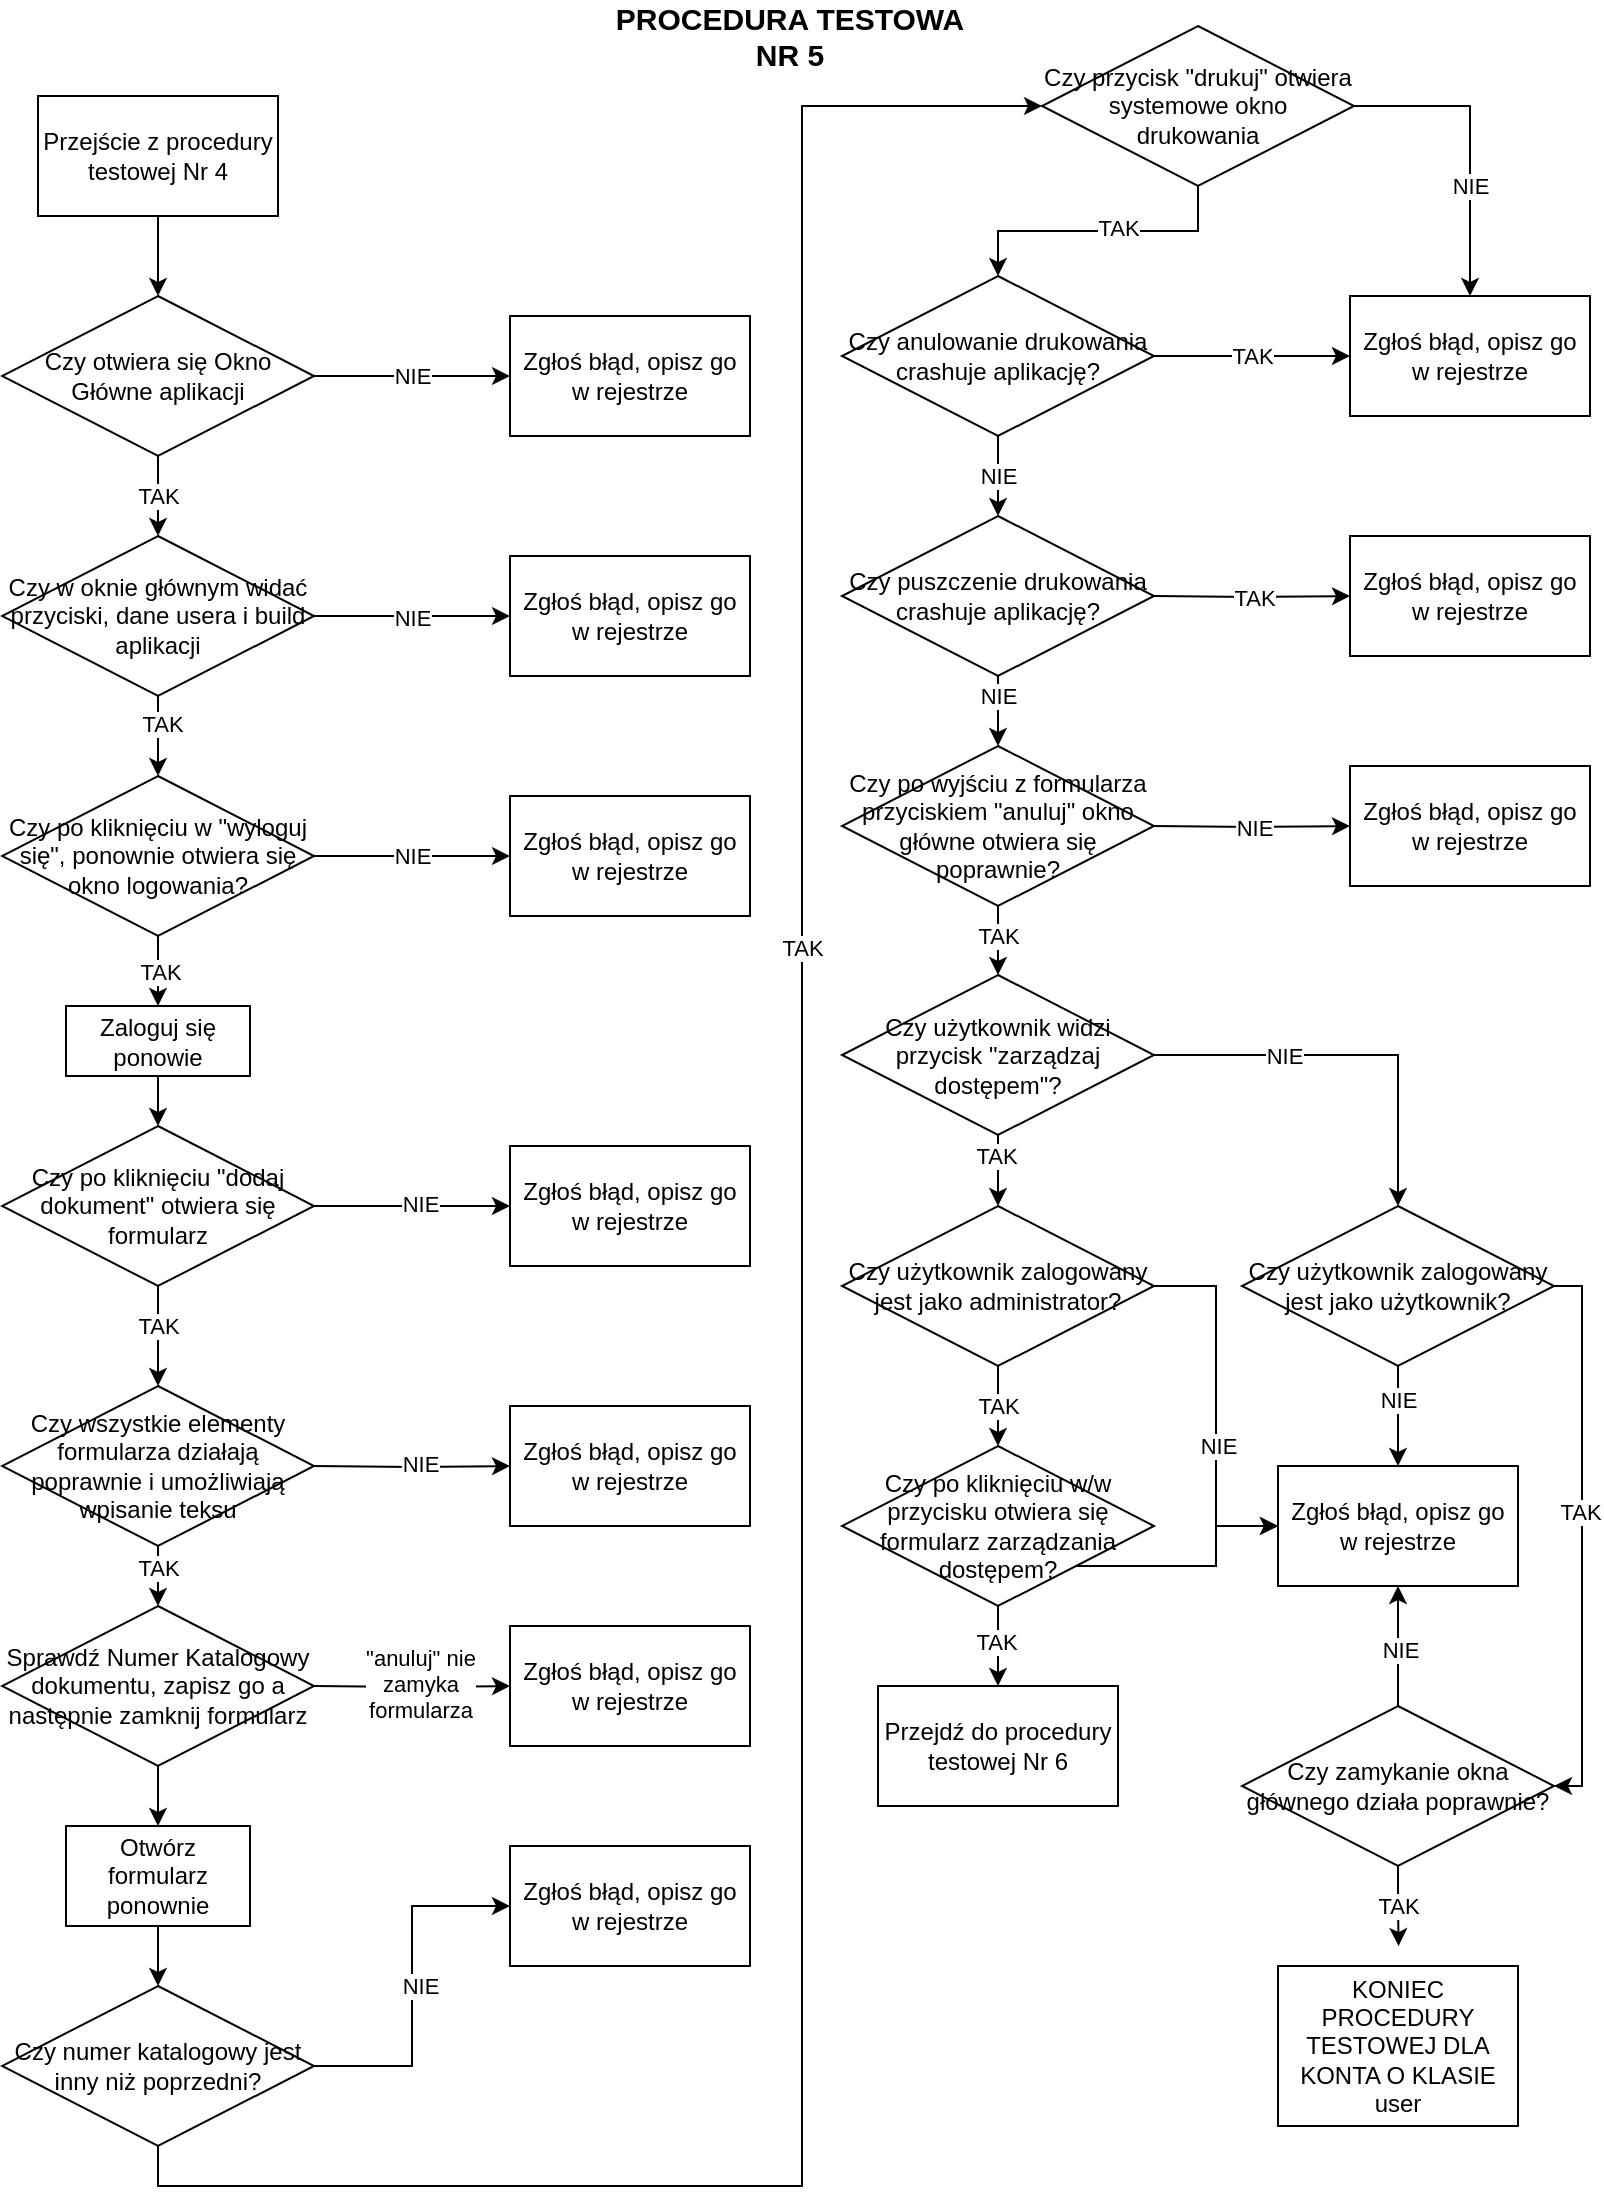 <mxfile version="23.0.2" type="device">
  <diagram name="Strona-1" id="LoIhmsM3k1W91ekIoNwY">
    <mxGraphModel dx="1363" dy="1039" grid="1" gridSize="10" guides="1" tooltips="1" connect="1" arrows="1" fold="1" page="1" pageScale="1" pageWidth="827" pageHeight="1169" math="0" shadow="0">
      <root>
        <mxCell id="0" />
        <mxCell id="1" parent="0" />
        <mxCell id="0YZWf_vBpHwigLN9SsZy-22" value="" style="edgeStyle=orthogonalEdgeStyle;rounded=0;orthogonalLoop=1;jettySize=auto;html=1;" parent="1" source="0YZWf_vBpHwigLN9SsZy-18" target="0YZWf_vBpHwigLN9SsZy-21" edge="1">
          <mxGeometry relative="1" as="geometry" />
        </mxCell>
        <mxCell id="0YZWf_vBpHwigLN9SsZy-18" value="Przejście z procedury testowej Nr 4" style="rounded=0;whiteSpace=wrap;html=1;" parent="1" vertex="1">
          <mxGeometry x="38" y="65" width="120" height="60" as="geometry" />
        </mxCell>
        <mxCell id="0YZWf_vBpHwigLN9SsZy-24" value="NIE" style="edgeStyle=orthogonalEdgeStyle;rounded=0;orthogonalLoop=1;jettySize=auto;html=1;" parent="1" source="0YZWf_vBpHwigLN9SsZy-21" target="0YZWf_vBpHwigLN9SsZy-23" edge="1">
          <mxGeometry relative="1" as="geometry" />
        </mxCell>
        <mxCell id="0YZWf_vBpHwigLN9SsZy-26" value="TAK" style="edgeStyle=orthogonalEdgeStyle;rounded=0;orthogonalLoop=1;jettySize=auto;html=1;" parent="1" source="0YZWf_vBpHwigLN9SsZy-21" target="0YZWf_vBpHwigLN9SsZy-25" edge="1">
          <mxGeometry relative="1" as="geometry" />
        </mxCell>
        <mxCell id="0YZWf_vBpHwigLN9SsZy-21" value="Czy otwiera się Okno Główne aplikacji" style="rhombus;whiteSpace=wrap;html=1;rounded=0;" parent="1" vertex="1">
          <mxGeometry x="20" y="165" width="156" height="80" as="geometry" />
        </mxCell>
        <mxCell id="0YZWf_vBpHwigLN9SsZy-23" value="Zgłoś błąd, opisz go w rejestrze" style="whiteSpace=wrap;html=1;rounded=0;" parent="1" vertex="1">
          <mxGeometry x="274" y="175" width="120" height="60" as="geometry" />
        </mxCell>
        <mxCell id="0YZWf_vBpHwigLN9SsZy-28" value="NIE" style="edgeStyle=orthogonalEdgeStyle;rounded=0;orthogonalLoop=1;jettySize=auto;html=1;" parent="1" source="0YZWf_vBpHwigLN9SsZy-25" edge="1">
          <mxGeometry relative="1" as="geometry">
            <mxPoint x="274" y="325" as="targetPoint" />
          </mxGeometry>
        </mxCell>
        <mxCell id="u_BtvG3M7fM2tkYKGzCa-1" value="" style="edgeStyle=orthogonalEdgeStyle;rounded=0;orthogonalLoop=1;jettySize=auto;html=1;" parent="1" source="0YZWf_vBpHwigLN9SsZy-25" target="0YZWf_vBpHwigLN9SsZy-31" edge="1">
          <mxGeometry relative="1" as="geometry" />
        </mxCell>
        <mxCell id="u_BtvG3M7fM2tkYKGzCa-2" value="TAK" style="edgeLabel;html=1;align=center;verticalAlign=middle;resizable=0;points=[];" parent="u_BtvG3M7fM2tkYKGzCa-1" vertex="1" connectable="0">
          <mxGeometry x="-0.3" y="2" relative="1" as="geometry">
            <mxPoint as="offset" />
          </mxGeometry>
        </mxCell>
        <mxCell id="0YZWf_vBpHwigLN9SsZy-25" value="Czy w oknie głównym widać przyciski, dane usera i build aplikacji" style="rhombus;whiteSpace=wrap;html=1;rounded=0;" parent="1" vertex="1">
          <mxGeometry x="20" y="285" width="156" height="80" as="geometry" />
        </mxCell>
        <mxCell id="0YZWf_vBpHwigLN9SsZy-30" value="Zgłoś błąd, opisz go w rejestrze" style="whiteSpace=wrap;html=1;rounded=0;" parent="1" vertex="1">
          <mxGeometry x="274" y="295" width="120" height="60" as="geometry" />
        </mxCell>
        <mxCell id="0YZWf_vBpHwigLN9SsZy-35" value="NIE" style="edgeStyle=orthogonalEdgeStyle;rounded=0;orthogonalLoop=1;jettySize=auto;html=1;" parent="1" source="0YZWf_vBpHwigLN9SsZy-31" target="0YZWf_vBpHwigLN9SsZy-33" edge="1">
          <mxGeometry relative="1" as="geometry">
            <mxPoint as="offset" />
          </mxGeometry>
        </mxCell>
        <mxCell id="0YZWf_vBpHwigLN9SsZy-31" value="Czy po kliknięciu w &quot;wyloguj się&quot;, ponownie otwiera się okno logowania?" style="rhombus;whiteSpace=wrap;html=1;rounded=0;" parent="1" vertex="1">
          <mxGeometry x="20" y="405" width="156" height="80" as="geometry" />
        </mxCell>
        <mxCell id="0YZWf_vBpHwigLN9SsZy-33" value="Zgłoś błąd, opisz go w rejestrze" style="whiteSpace=wrap;html=1;rounded=0;" parent="1" vertex="1">
          <mxGeometry x="274" y="415" width="120" height="60" as="geometry" />
        </mxCell>
        <mxCell id="0YZWf_vBpHwigLN9SsZy-66" value="PROCEDURA TESTOWA NR 5" style="text;html=1;strokeColor=none;fillColor=none;align=center;verticalAlign=middle;whiteSpace=wrap;rounded=0;fontStyle=1;fontSize=15;" parent="1" vertex="1">
          <mxGeometry x="317" y="20" width="194" height="30" as="geometry" />
        </mxCell>
        <mxCell id="u_BtvG3M7fM2tkYKGzCa-7" value="" style="edgeStyle=orthogonalEdgeStyle;rounded=0;orthogonalLoop=1;jettySize=auto;html=1;" parent="1" source="0YZWf_vBpHwigLN9SsZy-31" target="u_BtvG3M7fM2tkYKGzCa-6" edge="1">
          <mxGeometry relative="1" as="geometry">
            <mxPoint x="98" y="485" as="sourcePoint" />
            <mxPoint x="98" y="635" as="targetPoint" />
          </mxGeometry>
        </mxCell>
        <mxCell id="u_BtvG3M7fM2tkYKGzCa-8" value="TAK" style="edgeLabel;html=1;align=center;verticalAlign=middle;resizable=0;points=[];" parent="u_BtvG3M7fM2tkYKGzCa-7" vertex="1" connectable="0">
          <mxGeometry y="-1" relative="1" as="geometry">
            <mxPoint as="offset" />
          </mxGeometry>
        </mxCell>
        <mxCell id="u_BtvG3M7fM2tkYKGzCa-30" value="" style="edgeStyle=orthogonalEdgeStyle;rounded=0;orthogonalLoop=1;jettySize=auto;html=1;" parent="1" source="u_BtvG3M7fM2tkYKGzCa-6" target="u_BtvG3M7fM2tkYKGzCa-29" edge="1">
          <mxGeometry relative="1" as="geometry" />
        </mxCell>
        <mxCell id="u_BtvG3M7fM2tkYKGzCa-6" value="Zaloguj się ponowie" style="rounded=0;whiteSpace=wrap;html=1;" parent="1" vertex="1">
          <mxGeometry x="52" y="520" width="92" height="35" as="geometry" />
        </mxCell>
        <mxCell id="u_BtvG3M7fM2tkYKGzCa-32" value="" style="edgeStyle=orthogonalEdgeStyle;rounded=0;orthogonalLoop=1;jettySize=auto;html=1;" parent="1" source="u_BtvG3M7fM2tkYKGzCa-29" target="u_BtvG3M7fM2tkYKGzCa-31" edge="1">
          <mxGeometry relative="1" as="geometry" />
        </mxCell>
        <mxCell id="u_BtvG3M7fM2tkYKGzCa-33" value="NIE" style="edgeLabel;html=1;align=center;verticalAlign=middle;resizable=0;points=[];" parent="u_BtvG3M7fM2tkYKGzCa-32" vertex="1" connectable="0">
          <mxGeometry x="0.082" y="1" relative="1" as="geometry">
            <mxPoint as="offset" />
          </mxGeometry>
        </mxCell>
        <mxCell id="u_BtvG3M7fM2tkYKGzCa-35" value="" style="edgeStyle=orthogonalEdgeStyle;rounded=0;orthogonalLoop=1;jettySize=auto;html=1;" parent="1" source="u_BtvG3M7fM2tkYKGzCa-29" target="u_BtvG3M7fM2tkYKGzCa-34" edge="1">
          <mxGeometry relative="1" as="geometry" />
        </mxCell>
        <mxCell id="u_BtvG3M7fM2tkYKGzCa-36" value="TAK" style="edgeLabel;html=1;align=center;verticalAlign=middle;resizable=0;points=[];" parent="u_BtvG3M7fM2tkYKGzCa-35" vertex="1" connectable="0">
          <mxGeometry x="-0.2" y="-4" relative="1" as="geometry">
            <mxPoint x="4" as="offset" />
          </mxGeometry>
        </mxCell>
        <mxCell id="u_BtvG3M7fM2tkYKGzCa-29" value="Czy po kliknięciu &quot;dodaj dokument&quot; otwiera się formularz" style="rhombus;whiteSpace=wrap;html=1;rounded=0;" parent="1" vertex="1">
          <mxGeometry x="20" y="580" width="156" height="80" as="geometry" />
        </mxCell>
        <mxCell id="u_BtvG3M7fM2tkYKGzCa-31" value="Zgłoś błąd, opisz go w rejestrze" style="whiteSpace=wrap;html=1;rounded=0;" parent="1" vertex="1">
          <mxGeometry x="274" y="590" width="120" height="60" as="geometry" />
        </mxCell>
        <mxCell id="u_BtvG3M7fM2tkYKGzCa-41" value="" style="edgeStyle=orthogonalEdgeStyle;rounded=0;orthogonalLoop=1;jettySize=auto;html=1;" parent="1" source="u_BtvG3M7fM2tkYKGzCa-34" target="u_BtvG3M7fM2tkYKGzCa-40" edge="1">
          <mxGeometry relative="1" as="geometry" />
        </mxCell>
        <mxCell id="PbSxOAJUbyv1k-4vy5t2-38" value="TAK" style="edgeLabel;html=1;align=center;verticalAlign=middle;resizable=0;points=[];" parent="u_BtvG3M7fM2tkYKGzCa-41" vertex="1" connectable="0">
          <mxGeometry x="0.24" relative="1" as="geometry">
            <mxPoint as="offset" />
          </mxGeometry>
        </mxCell>
        <mxCell id="u_BtvG3M7fM2tkYKGzCa-34" value="Czy wszystkie elementy formularza działają poprawnie i umożliwiają wpisanie teksu" style="rhombus;whiteSpace=wrap;html=1;rounded=0;" parent="1" vertex="1">
          <mxGeometry x="20" y="710" width="156" height="80" as="geometry" />
        </mxCell>
        <mxCell id="u_BtvG3M7fM2tkYKGzCa-37" value="" style="edgeStyle=orthogonalEdgeStyle;rounded=0;orthogonalLoop=1;jettySize=auto;html=1;" parent="1" target="u_BtvG3M7fM2tkYKGzCa-39" edge="1">
          <mxGeometry relative="1" as="geometry">
            <mxPoint x="176" y="750" as="sourcePoint" />
          </mxGeometry>
        </mxCell>
        <mxCell id="u_BtvG3M7fM2tkYKGzCa-38" value="NIE" style="edgeLabel;html=1;align=center;verticalAlign=middle;resizable=0;points=[];" parent="u_BtvG3M7fM2tkYKGzCa-37" vertex="1" connectable="0">
          <mxGeometry x="0.082" y="1" relative="1" as="geometry">
            <mxPoint as="offset" />
          </mxGeometry>
        </mxCell>
        <mxCell id="u_BtvG3M7fM2tkYKGzCa-39" value="Zgłoś błąd, opisz go w rejestrze" style="whiteSpace=wrap;html=1;rounded=0;" parent="1" vertex="1">
          <mxGeometry x="274" y="720" width="120" height="60" as="geometry" />
        </mxCell>
        <mxCell id="u_BtvG3M7fM2tkYKGzCa-48" value="" style="edgeStyle=orthogonalEdgeStyle;rounded=0;orthogonalLoop=1;jettySize=auto;html=1;" parent="1" source="u_BtvG3M7fM2tkYKGzCa-40" target="u_BtvG3M7fM2tkYKGzCa-47" edge="1">
          <mxGeometry relative="1" as="geometry" />
        </mxCell>
        <mxCell id="u_BtvG3M7fM2tkYKGzCa-40" value="Sprawdź Numer Katalogowy dokumentu, zapisz go a następnie zamknij formularz" style="rhombus;whiteSpace=wrap;html=1;rounded=0;" parent="1" vertex="1">
          <mxGeometry x="20" y="820" width="156" height="80" as="geometry" />
        </mxCell>
        <mxCell id="u_BtvG3M7fM2tkYKGzCa-42" value="" style="edgeStyle=orthogonalEdgeStyle;rounded=0;orthogonalLoop=1;jettySize=auto;html=1;" parent="1" target="u_BtvG3M7fM2tkYKGzCa-44" edge="1">
          <mxGeometry relative="1" as="geometry">
            <mxPoint x="176" y="860" as="sourcePoint" />
          </mxGeometry>
        </mxCell>
        <mxCell id="u_BtvG3M7fM2tkYKGzCa-43" value="&quot;anuluj&quot; nie &lt;br&gt;zamyka &lt;br&gt;formularza" style="edgeLabel;html=1;align=center;verticalAlign=middle;resizable=0;points=[];" parent="u_BtvG3M7fM2tkYKGzCa-42" vertex="1" connectable="0">
          <mxGeometry x="0.082" y="1" relative="1" as="geometry">
            <mxPoint as="offset" />
          </mxGeometry>
        </mxCell>
        <mxCell id="u_BtvG3M7fM2tkYKGzCa-44" value="Zgłoś błąd, opisz go w rejestrze" style="whiteSpace=wrap;html=1;rounded=0;" parent="1" vertex="1">
          <mxGeometry x="274" y="830" width="120" height="60" as="geometry" />
        </mxCell>
        <mxCell id="u_BtvG3M7fM2tkYKGzCa-53" value="" style="edgeStyle=orthogonalEdgeStyle;rounded=0;orthogonalLoop=1;jettySize=auto;html=1;" parent="1" source="u_BtvG3M7fM2tkYKGzCa-47" target="u_BtvG3M7fM2tkYKGzCa-52" edge="1">
          <mxGeometry relative="1" as="geometry" />
        </mxCell>
        <mxCell id="u_BtvG3M7fM2tkYKGzCa-47" value="Otwórz formularz ponownie" style="rounded=0;whiteSpace=wrap;html=1;" parent="1" vertex="1">
          <mxGeometry x="52" y="930" width="92" height="50" as="geometry" />
        </mxCell>
        <mxCell id="u_BtvG3M7fM2tkYKGzCa-56" style="edgeStyle=orthogonalEdgeStyle;rounded=0;orthogonalLoop=1;jettySize=auto;html=1;exitX=1;exitY=0.5;exitDx=0;exitDy=0;entryX=0;entryY=0.5;entryDx=0;entryDy=0;" parent="1" source="u_BtvG3M7fM2tkYKGzCa-52" target="u_BtvG3M7fM2tkYKGzCa-55" edge="1">
          <mxGeometry relative="1" as="geometry" />
        </mxCell>
        <mxCell id="u_BtvG3M7fM2tkYKGzCa-58" style="edgeStyle=orthogonalEdgeStyle;rounded=0;orthogonalLoop=1;jettySize=auto;html=1;exitX=0.5;exitY=1;exitDx=0;exitDy=0;entryX=0;entryY=0.5;entryDx=0;entryDy=0;" parent="1" source="u_BtvG3M7fM2tkYKGzCa-52" target="u_BtvG3M7fM2tkYKGzCa-57" edge="1">
          <mxGeometry relative="1" as="geometry">
            <mxPoint x="500" y="130" as="targetPoint" />
            <Array as="points">
              <mxPoint x="98" y="1110" />
              <mxPoint x="420" y="1110" />
              <mxPoint x="420" y="70" />
            </Array>
          </mxGeometry>
        </mxCell>
        <mxCell id="u_BtvG3M7fM2tkYKGzCa-59" value="TAK" style="edgeLabel;html=1;align=center;verticalAlign=middle;resizable=0;points=[];" parent="u_BtvG3M7fM2tkYKGzCa-58" vertex="1" connectable="0">
          <mxGeometry x="0.28" relative="1" as="geometry">
            <mxPoint as="offset" />
          </mxGeometry>
        </mxCell>
        <mxCell id="u_BtvG3M7fM2tkYKGzCa-52" value="Czy numer katalogowy jest inny niż poprzedni?" style="rhombus;whiteSpace=wrap;html=1;rounded=0;" parent="1" vertex="1">
          <mxGeometry x="20" y="1010" width="156" height="80" as="geometry" />
        </mxCell>
        <mxCell id="u_BtvG3M7fM2tkYKGzCa-54" value="NIE" style="edgeLabel;html=1;align=center;verticalAlign=middle;resizable=0;points=[];" parent="1" vertex="1" connectable="0">
          <mxGeometry x="228.497" y="1010" as="geometry" />
        </mxCell>
        <mxCell id="u_BtvG3M7fM2tkYKGzCa-55" value="Zgłoś błąd, opisz go w rejestrze" style="whiteSpace=wrap;html=1;rounded=0;" parent="1" vertex="1">
          <mxGeometry x="274" y="940" width="120" height="60" as="geometry" />
        </mxCell>
        <mxCell id="u_BtvG3M7fM2tkYKGzCa-63" style="edgeStyle=orthogonalEdgeStyle;rounded=0;orthogonalLoop=1;jettySize=auto;html=1;entryX=0.5;entryY=0;entryDx=0;entryDy=0;" parent="1" source="u_BtvG3M7fM2tkYKGzCa-57" target="u_BtvG3M7fM2tkYKGzCa-61" edge="1">
          <mxGeometry relative="1" as="geometry" />
        </mxCell>
        <mxCell id="PbSxOAJUbyv1k-4vy5t2-39" value="TAK" style="edgeLabel;html=1;align=center;verticalAlign=middle;resizable=0;points=[];" parent="u_BtvG3M7fM2tkYKGzCa-63" vertex="1" connectable="0">
          <mxGeometry x="-0.207" y="-2" relative="1" as="geometry">
            <mxPoint x="-5" as="offset" />
          </mxGeometry>
        </mxCell>
        <mxCell id="PbSxOAJUbyv1k-4vy5t2-41" style="edgeStyle=orthogonalEdgeStyle;rounded=0;orthogonalLoop=1;jettySize=auto;html=1;exitX=1;exitY=0.5;exitDx=0;exitDy=0;entryX=0.5;entryY=0;entryDx=0;entryDy=0;" parent="1" source="u_BtvG3M7fM2tkYKGzCa-57" target="u_BtvG3M7fM2tkYKGzCa-62" edge="1">
          <mxGeometry relative="1" as="geometry" />
        </mxCell>
        <mxCell id="PbSxOAJUbyv1k-4vy5t2-42" value="NIE" style="edgeLabel;html=1;align=center;verticalAlign=middle;resizable=0;points=[];" parent="PbSxOAJUbyv1k-4vy5t2-41" vertex="1" connectable="0">
          <mxGeometry x="0.438" y="5" relative="1" as="geometry">
            <mxPoint x="-5" y="-12" as="offset" />
          </mxGeometry>
        </mxCell>
        <mxCell id="u_BtvG3M7fM2tkYKGzCa-57" value="Czy przycisk &quot;drukuj&quot; otwiera systemowe okno drukowania" style="rhombus;whiteSpace=wrap;html=1;rounded=0;" parent="1" vertex="1">
          <mxGeometry x="540" y="30" width="156" height="80" as="geometry" />
        </mxCell>
        <mxCell id="u_BtvG3M7fM2tkYKGzCa-60" value="TAK" style="edgeStyle=orthogonalEdgeStyle;rounded=0;orthogonalLoop=1;jettySize=auto;html=1;" parent="1" source="u_BtvG3M7fM2tkYKGzCa-61" target="u_BtvG3M7fM2tkYKGzCa-62" edge="1">
          <mxGeometry relative="1" as="geometry" />
        </mxCell>
        <mxCell id="u_BtvG3M7fM2tkYKGzCa-65" value="NIE" style="edgeStyle=orthogonalEdgeStyle;rounded=0;orthogonalLoop=1;jettySize=auto;html=1;" parent="1" source="u_BtvG3M7fM2tkYKGzCa-61" target="u_BtvG3M7fM2tkYKGzCa-64" edge="1">
          <mxGeometry relative="1" as="geometry" />
        </mxCell>
        <mxCell id="u_BtvG3M7fM2tkYKGzCa-61" value="Czy anulowanie drukowania crashuje aplikację?" style="rhombus;whiteSpace=wrap;html=1;rounded=0;" parent="1" vertex="1">
          <mxGeometry x="440" y="155" width="156" height="80" as="geometry" />
        </mxCell>
        <mxCell id="u_BtvG3M7fM2tkYKGzCa-62" value="Zgłoś błąd, opisz go w rejestrze" style="whiteSpace=wrap;html=1;rounded=0;" parent="1" vertex="1">
          <mxGeometry x="694" y="165" width="120" height="60" as="geometry" />
        </mxCell>
        <mxCell id="PbSxOAJUbyv1k-4vy5t2-4" value="" style="edgeStyle=orthogonalEdgeStyle;rounded=0;orthogonalLoop=1;jettySize=auto;html=1;" parent="1" source="u_BtvG3M7fM2tkYKGzCa-64" target="PbSxOAJUbyv1k-4vy5t2-3" edge="1">
          <mxGeometry relative="1" as="geometry" />
        </mxCell>
        <mxCell id="PbSxOAJUbyv1k-4vy5t2-8" value="NIE" style="edgeLabel;html=1;align=center;verticalAlign=middle;resizable=0;points=[];" parent="PbSxOAJUbyv1k-4vy5t2-4" vertex="1" connectable="0">
          <mxGeometry x="-0.511" y="3" relative="1" as="geometry">
            <mxPoint x="-3" y="-1" as="offset" />
          </mxGeometry>
        </mxCell>
        <mxCell id="u_BtvG3M7fM2tkYKGzCa-64" value="Czy puszczenie drukowania crashuje aplikację?" style="rhombus;whiteSpace=wrap;html=1;rounded=0;" parent="1" vertex="1">
          <mxGeometry x="440" y="275" width="156" height="80" as="geometry" />
        </mxCell>
        <mxCell id="PbSxOAJUbyv1k-4vy5t2-1" value="TAK" style="edgeStyle=orthogonalEdgeStyle;rounded=0;orthogonalLoop=1;jettySize=auto;html=1;" parent="1" target="PbSxOAJUbyv1k-4vy5t2-2" edge="1">
          <mxGeometry relative="1" as="geometry">
            <mxPoint x="596" y="315" as="sourcePoint" />
          </mxGeometry>
        </mxCell>
        <mxCell id="PbSxOAJUbyv1k-4vy5t2-2" value="Zgłoś błąd, opisz go w rejestrze" style="whiteSpace=wrap;html=1;rounded=0;" parent="1" vertex="1">
          <mxGeometry x="694" y="285" width="120" height="60" as="geometry" />
        </mxCell>
        <mxCell id="PbSxOAJUbyv1k-4vy5t2-10" value="" style="edgeStyle=orthogonalEdgeStyle;rounded=0;orthogonalLoop=1;jettySize=auto;html=1;" parent="1" source="PbSxOAJUbyv1k-4vy5t2-3" target="PbSxOAJUbyv1k-4vy5t2-9" edge="1">
          <mxGeometry relative="1" as="geometry" />
        </mxCell>
        <mxCell id="PbSxOAJUbyv1k-4vy5t2-11" value="TAK" style="edgeLabel;html=1;align=center;verticalAlign=middle;resizable=0;points=[];" parent="PbSxOAJUbyv1k-4vy5t2-10" vertex="1" connectable="0">
          <mxGeometry x="-0.429" y="3" relative="1" as="geometry">
            <mxPoint x="-3" y="2" as="offset" />
          </mxGeometry>
        </mxCell>
        <mxCell id="PbSxOAJUbyv1k-4vy5t2-3" value="Czy po wyjściu z formularza przyciskiem &quot;anuluj&quot; okno główne otwiera się poprawnie?" style="rhombus;whiteSpace=wrap;html=1;rounded=0;" parent="1" vertex="1">
          <mxGeometry x="440" y="390" width="156" height="80" as="geometry" />
        </mxCell>
        <mxCell id="PbSxOAJUbyv1k-4vy5t2-5" value="NIE" style="edgeStyle=orthogonalEdgeStyle;rounded=0;orthogonalLoop=1;jettySize=auto;html=1;" parent="1" target="PbSxOAJUbyv1k-4vy5t2-6" edge="1">
          <mxGeometry relative="1" as="geometry">
            <mxPoint x="596" y="430" as="sourcePoint" />
          </mxGeometry>
        </mxCell>
        <mxCell id="PbSxOAJUbyv1k-4vy5t2-6" value="Zgłoś błąd, opisz go w rejestrze" style="whiteSpace=wrap;html=1;rounded=0;" parent="1" vertex="1">
          <mxGeometry x="694" y="400" width="120" height="60" as="geometry" />
        </mxCell>
        <mxCell id="PbSxOAJUbyv1k-4vy5t2-17" value="" style="edgeStyle=orthogonalEdgeStyle;rounded=0;orthogonalLoop=1;jettySize=auto;html=1;" parent="1" source="PbSxOAJUbyv1k-4vy5t2-9" target="PbSxOAJUbyv1k-4vy5t2-14" edge="1">
          <mxGeometry relative="1" as="geometry" />
        </mxCell>
        <mxCell id="PbSxOAJUbyv1k-4vy5t2-18" value="TAK" style="edgeLabel;html=1;align=center;verticalAlign=middle;resizable=0;points=[];" parent="PbSxOAJUbyv1k-4vy5t2-17" vertex="1" connectable="0">
          <mxGeometry x="-0.536" y="-1" relative="1" as="geometry">
            <mxPoint as="offset" />
          </mxGeometry>
        </mxCell>
        <mxCell id="PbSxOAJUbyv1k-4vy5t2-19" style="edgeStyle=orthogonalEdgeStyle;rounded=0;orthogonalLoop=1;jettySize=auto;html=1;exitX=1;exitY=0.5;exitDx=0;exitDy=0;entryX=0.5;entryY=0;entryDx=0;entryDy=0;" parent="1" source="PbSxOAJUbyv1k-4vy5t2-9" target="PbSxOAJUbyv1k-4vy5t2-12" edge="1">
          <mxGeometry relative="1" as="geometry" />
        </mxCell>
        <mxCell id="PbSxOAJUbyv1k-4vy5t2-20" value="NIE" style="edgeLabel;html=1;align=center;verticalAlign=middle;resizable=0;points=[];" parent="PbSxOAJUbyv1k-4vy5t2-19" vertex="1" connectable="0">
          <mxGeometry x="-0.246" y="1" relative="1" as="geometry">
            <mxPoint x="-10" y="1" as="offset" />
          </mxGeometry>
        </mxCell>
        <mxCell id="PbSxOAJUbyv1k-4vy5t2-9" value="Czy użytkownik widzi przycisk &quot;zarządzaj dostępem&quot;?" style="rhombus;whiteSpace=wrap;html=1;rounded=0;" parent="1" vertex="1">
          <mxGeometry x="440" y="504.5" width="156" height="80" as="geometry" />
        </mxCell>
        <mxCell id="PbSxOAJUbyv1k-4vy5t2-23" value="" style="edgeStyle=orthogonalEdgeStyle;rounded=0;orthogonalLoop=1;jettySize=auto;html=1;" parent="1" source="PbSxOAJUbyv1k-4vy5t2-12" target="PbSxOAJUbyv1k-4vy5t2-22" edge="1">
          <mxGeometry relative="1" as="geometry" />
        </mxCell>
        <mxCell id="PbSxOAJUbyv1k-4vy5t2-24" value="NIE" style="edgeLabel;html=1;align=center;verticalAlign=middle;resizable=0;points=[];" parent="PbSxOAJUbyv1k-4vy5t2-23" vertex="1" connectable="0">
          <mxGeometry x="-0.34" relative="1" as="geometry">
            <mxPoint as="offset" />
          </mxGeometry>
        </mxCell>
        <mxCell id="uq_F2Vh4wE9qx_aHyszO-9" value="" style="edgeStyle=orthogonalEdgeStyle;rounded=0;orthogonalLoop=1;jettySize=auto;html=1;entryX=1;entryY=0.5;entryDx=0;entryDy=0;exitX=1;exitY=0.5;exitDx=0;exitDy=0;" edge="1" parent="1" source="PbSxOAJUbyv1k-4vy5t2-12" target="uq_F2Vh4wE9qx_aHyszO-8">
          <mxGeometry relative="1" as="geometry">
            <mxPoint x="810" y="660" as="sourcePoint" />
            <mxPoint x="810" y="870" as="targetPoint" />
            <Array as="points">
              <mxPoint x="810" y="660" />
              <mxPoint x="810" y="910" />
            </Array>
          </mxGeometry>
        </mxCell>
        <mxCell id="uq_F2Vh4wE9qx_aHyszO-10" value="TAK" style="edgeLabel;html=1;align=center;verticalAlign=middle;resizable=0;points=[];" vertex="1" connectable="0" parent="uq_F2Vh4wE9qx_aHyszO-9">
          <mxGeometry x="-0.085" y="-1" relative="1" as="geometry">
            <mxPoint as="offset" />
          </mxGeometry>
        </mxCell>
        <mxCell id="PbSxOAJUbyv1k-4vy5t2-12" value="Czy użytkownik zalogowany jest jako użytkownik?" style="rhombus;whiteSpace=wrap;html=1;rounded=0;" parent="1" vertex="1">
          <mxGeometry x="640" y="620" width="156" height="80" as="geometry" />
        </mxCell>
        <mxCell id="PbSxOAJUbyv1k-4vy5t2-25" style="edgeStyle=orthogonalEdgeStyle;rounded=0;orthogonalLoop=1;jettySize=auto;html=1;entryX=0;entryY=0.5;entryDx=0;entryDy=0;" parent="1" source="PbSxOAJUbyv1k-4vy5t2-14" target="PbSxOAJUbyv1k-4vy5t2-22" edge="1">
          <mxGeometry relative="1" as="geometry" />
        </mxCell>
        <mxCell id="PbSxOAJUbyv1k-4vy5t2-26" value="&lt;span style=&quot;white-space-collapse: preserve;&quot;&gt;NIE&lt;/span&gt;" style="edgeLabel;html=1;align=center;verticalAlign=middle;resizable=0;points=[];" parent="PbSxOAJUbyv1k-4vy5t2-25" vertex="1" connectable="0">
          <mxGeometry x="-0.066" y="1" relative="1" as="geometry">
            <mxPoint y="26" as="offset" />
          </mxGeometry>
        </mxCell>
        <mxCell id="PbSxOAJUbyv1k-4vy5t2-28" value="" style="edgeStyle=orthogonalEdgeStyle;rounded=0;orthogonalLoop=1;jettySize=auto;html=1;" parent="1" source="PbSxOAJUbyv1k-4vy5t2-14" target="PbSxOAJUbyv1k-4vy5t2-27" edge="1">
          <mxGeometry relative="1" as="geometry" />
        </mxCell>
        <mxCell id="PbSxOAJUbyv1k-4vy5t2-29" value="TAK" style="edgeLabel;html=1;align=center;verticalAlign=middle;resizable=0;points=[];" parent="PbSxOAJUbyv1k-4vy5t2-28" vertex="1" connectable="0">
          <mxGeometry x="-0.258" y="-2" relative="1" as="geometry">
            <mxPoint x="2" y="5" as="offset" />
          </mxGeometry>
        </mxCell>
        <mxCell id="PbSxOAJUbyv1k-4vy5t2-14" value="Czy użytkownik zalogowany jest jako administrator?" style="rhombus;whiteSpace=wrap;html=1;rounded=0;" parent="1" vertex="1">
          <mxGeometry x="440" y="620" width="156" height="80" as="geometry" />
        </mxCell>
        <mxCell id="PbSxOAJUbyv1k-4vy5t2-22" value="Zgłoś błąd, opisz go w rejestrze" style="whiteSpace=wrap;html=1;rounded=0;" parent="1" vertex="1">
          <mxGeometry x="658" y="750" width="120" height="60" as="geometry" />
        </mxCell>
        <mxCell id="PbSxOAJUbyv1k-4vy5t2-31" value="" style="edgeStyle=orthogonalEdgeStyle;rounded=0;orthogonalLoop=1;jettySize=auto;html=1;" parent="1" source="PbSxOAJUbyv1k-4vy5t2-27" edge="1">
          <mxGeometry relative="1" as="geometry">
            <mxPoint x="518" y="860.0" as="targetPoint" />
          </mxGeometry>
        </mxCell>
        <mxCell id="PbSxOAJUbyv1k-4vy5t2-32" value="TAK" style="edgeLabel;html=1;align=center;verticalAlign=middle;resizable=0;points=[];" parent="PbSxOAJUbyv1k-4vy5t2-31" vertex="1" connectable="0">
          <mxGeometry x="-0.133" y="-1" relative="1" as="geometry">
            <mxPoint as="offset" />
          </mxGeometry>
        </mxCell>
        <mxCell id="PbSxOAJUbyv1k-4vy5t2-43" style="edgeStyle=orthogonalEdgeStyle;rounded=0;orthogonalLoop=1;jettySize=auto;html=1;exitX=1;exitY=1;exitDx=0;exitDy=0;entryX=0;entryY=0.5;entryDx=0;entryDy=0;" parent="1" source="PbSxOAJUbyv1k-4vy5t2-27" target="PbSxOAJUbyv1k-4vy5t2-22" edge="1">
          <mxGeometry relative="1" as="geometry" />
        </mxCell>
        <mxCell id="PbSxOAJUbyv1k-4vy5t2-27" value="Czy po kliknięciu w/w przycisku otwiera się formularz zarządzania dostępem?" style="rhombus;whiteSpace=wrap;html=1;rounded=0;" parent="1" vertex="1">
          <mxGeometry x="440" y="740" width="156" height="80" as="geometry" />
        </mxCell>
        <mxCell id="PbSxOAJUbyv1k-4vy5t2-35" value="Przejdź do procedury testowej Nr 6" style="whiteSpace=wrap;html=1;rounded=0;" parent="1" vertex="1">
          <mxGeometry x="458" y="860" width="120" height="60" as="geometry" />
        </mxCell>
        <mxCell id="uq_F2Vh4wE9qx_aHyszO-11" style="edgeStyle=orthogonalEdgeStyle;rounded=0;orthogonalLoop=1;jettySize=auto;html=1;exitX=0.5;exitY=0;exitDx=0;exitDy=0;entryX=0.5;entryY=1;entryDx=0;entryDy=0;" edge="1" parent="1" source="uq_F2Vh4wE9qx_aHyszO-8" target="PbSxOAJUbyv1k-4vy5t2-22">
          <mxGeometry relative="1" as="geometry" />
        </mxCell>
        <mxCell id="uq_F2Vh4wE9qx_aHyszO-12" value="NIE" style="edgeLabel;html=1;align=center;verticalAlign=middle;resizable=0;points=[];" vertex="1" connectable="0" parent="uq_F2Vh4wE9qx_aHyszO-11">
          <mxGeometry x="-0.046" y="-1" relative="1" as="geometry">
            <mxPoint as="offset" />
          </mxGeometry>
        </mxCell>
        <mxCell id="uq_F2Vh4wE9qx_aHyszO-13" style="edgeStyle=orthogonalEdgeStyle;rounded=0;orthogonalLoop=1;jettySize=auto;html=1;exitX=0.5;exitY=1;exitDx=0;exitDy=0;" edge="1" parent="1" source="uq_F2Vh4wE9qx_aHyszO-8">
          <mxGeometry relative="1" as="geometry">
            <mxPoint x="718.308" y="990" as="targetPoint" />
          </mxGeometry>
        </mxCell>
        <mxCell id="uq_F2Vh4wE9qx_aHyszO-14" value="TAK" style="edgeLabel;html=1;align=center;verticalAlign=middle;resizable=0;points=[];" vertex="1" connectable="0" parent="uq_F2Vh4wE9qx_aHyszO-13">
          <mxGeometry x="0.015" relative="1" as="geometry">
            <mxPoint x="-1" as="offset" />
          </mxGeometry>
        </mxCell>
        <mxCell id="uq_F2Vh4wE9qx_aHyszO-8" value="Czy zamykanie okna głównego działa poprawnie?" style="rhombus;whiteSpace=wrap;html=1;rounded=0;" vertex="1" parent="1">
          <mxGeometry x="640" y="870" width="156" height="80" as="geometry" />
        </mxCell>
        <mxCell id="uq_F2Vh4wE9qx_aHyszO-15" value="KONIEC PROCEDURY TESTOWEJ DLA KONTA O KLASIE user" style="rounded=0;whiteSpace=wrap;html=1;" vertex="1" parent="1">
          <mxGeometry x="658" y="1000" width="120" height="80" as="geometry" />
        </mxCell>
      </root>
    </mxGraphModel>
  </diagram>
</mxfile>
